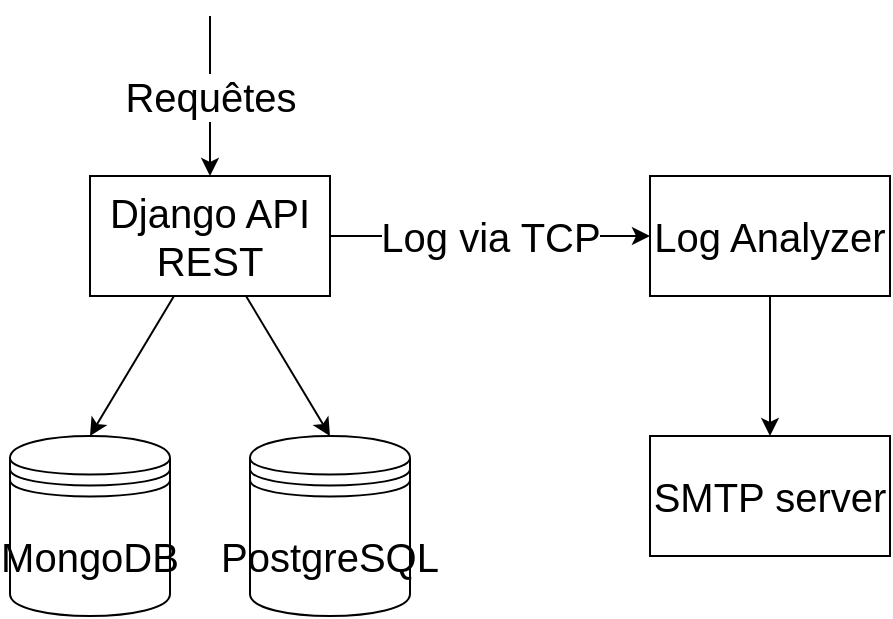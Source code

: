<mxfile>
    <diagram id="K7T4HPxcZ7F0898f-McK" name="Page-1">
        <mxGraphModel dx="1493" dy="1003" grid="1" gridSize="10" guides="1" tooltips="1" connect="1" arrows="1" fold="1" page="1" pageScale="1" pageWidth="1169" pageHeight="827" math="0" shadow="0">
            <root>
                <mxCell id="0"/>
                <mxCell id="1" parent="0"/>
                <mxCell id="3" value="Requêtes" style="edgeStyle=none;html=1;fontSize=20;startArrow=classic;startFill=1;endArrow=none;endFill=0;" parent="1" source="2" edge="1">
                    <mxGeometry relative="1" as="geometry">
                        <mxPoint x="540" y="120" as="targetPoint"/>
                    </mxGeometry>
                </mxCell>
                <mxCell id="6" style="edgeStyle=none;html=1;entryX=0.5;entryY=0;entryDx=0;entryDy=0;fontSize=20;startArrow=none;startFill=0;endArrow=classic;endFill=1;" parent="1" source="2" target="5" edge="1">
                    <mxGeometry relative="1" as="geometry"/>
                </mxCell>
                <mxCell id="7" style="edgeStyle=none;html=1;entryX=0.5;entryY=0;entryDx=0;entryDy=0;fontSize=20;startArrow=none;startFill=0;endArrow=classic;endFill=1;" parent="1" source="2" target="4" edge="1">
                    <mxGeometry relative="1" as="geometry"/>
                </mxCell>
                <mxCell id="9" value="&lt;font style=&quot;font-size: 20px;&quot;&gt;Log via TCP&lt;/font&gt;" style="edgeStyle=none;html=1;" edge="1" parent="1" source="2" target="8">
                    <mxGeometry relative="1" as="geometry">
                        <mxPoint as="offset"/>
                    </mxGeometry>
                </mxCell>
                <mxCell id="2" value="&lt;font style=&quot;font-size: 20px;&quot;&gt;Django API REST&lt;/font&gt;" style="rounded=0;whiteSpace=wrap;html=1;" parent="1" vertex="1">
                    <mxGeometry x="480" y="200" width="120" height="60" as="geometry"/>
                </mxCell>
                <mxCell id="4" value="MongoDB" style="shape=datastore;whiteSpace=wrap;html=1;fontSize=20;" parent="1" vertex="1">
                    <mxGeometry x="440" y="330" width="80" height="90" as="geometry"/>
                </mxCell>
                <mxCell id="5" value="PostgreSQL" style="shape=datastore;whiteSpace=wrap;html=1;fontSize=20;" parent="1" vertex="1">
                    <mxGeometry x="560" y="330" width="80" height="90" as="geometry"/>
                </mxCell>
                <mxCell id="11" style="edgeStyle=none;html=1;entryX=0.5;entryY=0;entryDx=0;entryDy=0;" edge="1" parent="1" source="8" target="10">
                    <mxGeometry relative="1" as="geometry"/>
                </mxCell>
                <mxCell id="8" value="&lt;font style=&quot;font-size: 20px;&quot;&gt;Log Analyzer&lt;/font&gt;" style="rounded=0;whiteSpace=wrap;html=1;" vertex="1" parent="1">
                    <mxGeometry x="760" y="200" width="120" height="60" as="geometry"/>
                </mxCell>
                <mxCell id="10" value="&lt;font style=&quot;font-size: 20px;&quot;&gt;SMTP server&lt;br&gt;&lt;/font&gt;" style="rounded=0;whiteSpace=wrap;html=1;" vertex="1" parent="1">
                    <mxGeometry x="760" y="330" width="120" height="60" as="geometry"/>
                </mxCell>
            </root>
        </mxGraphModel>
    </diagram>
</mxfile>